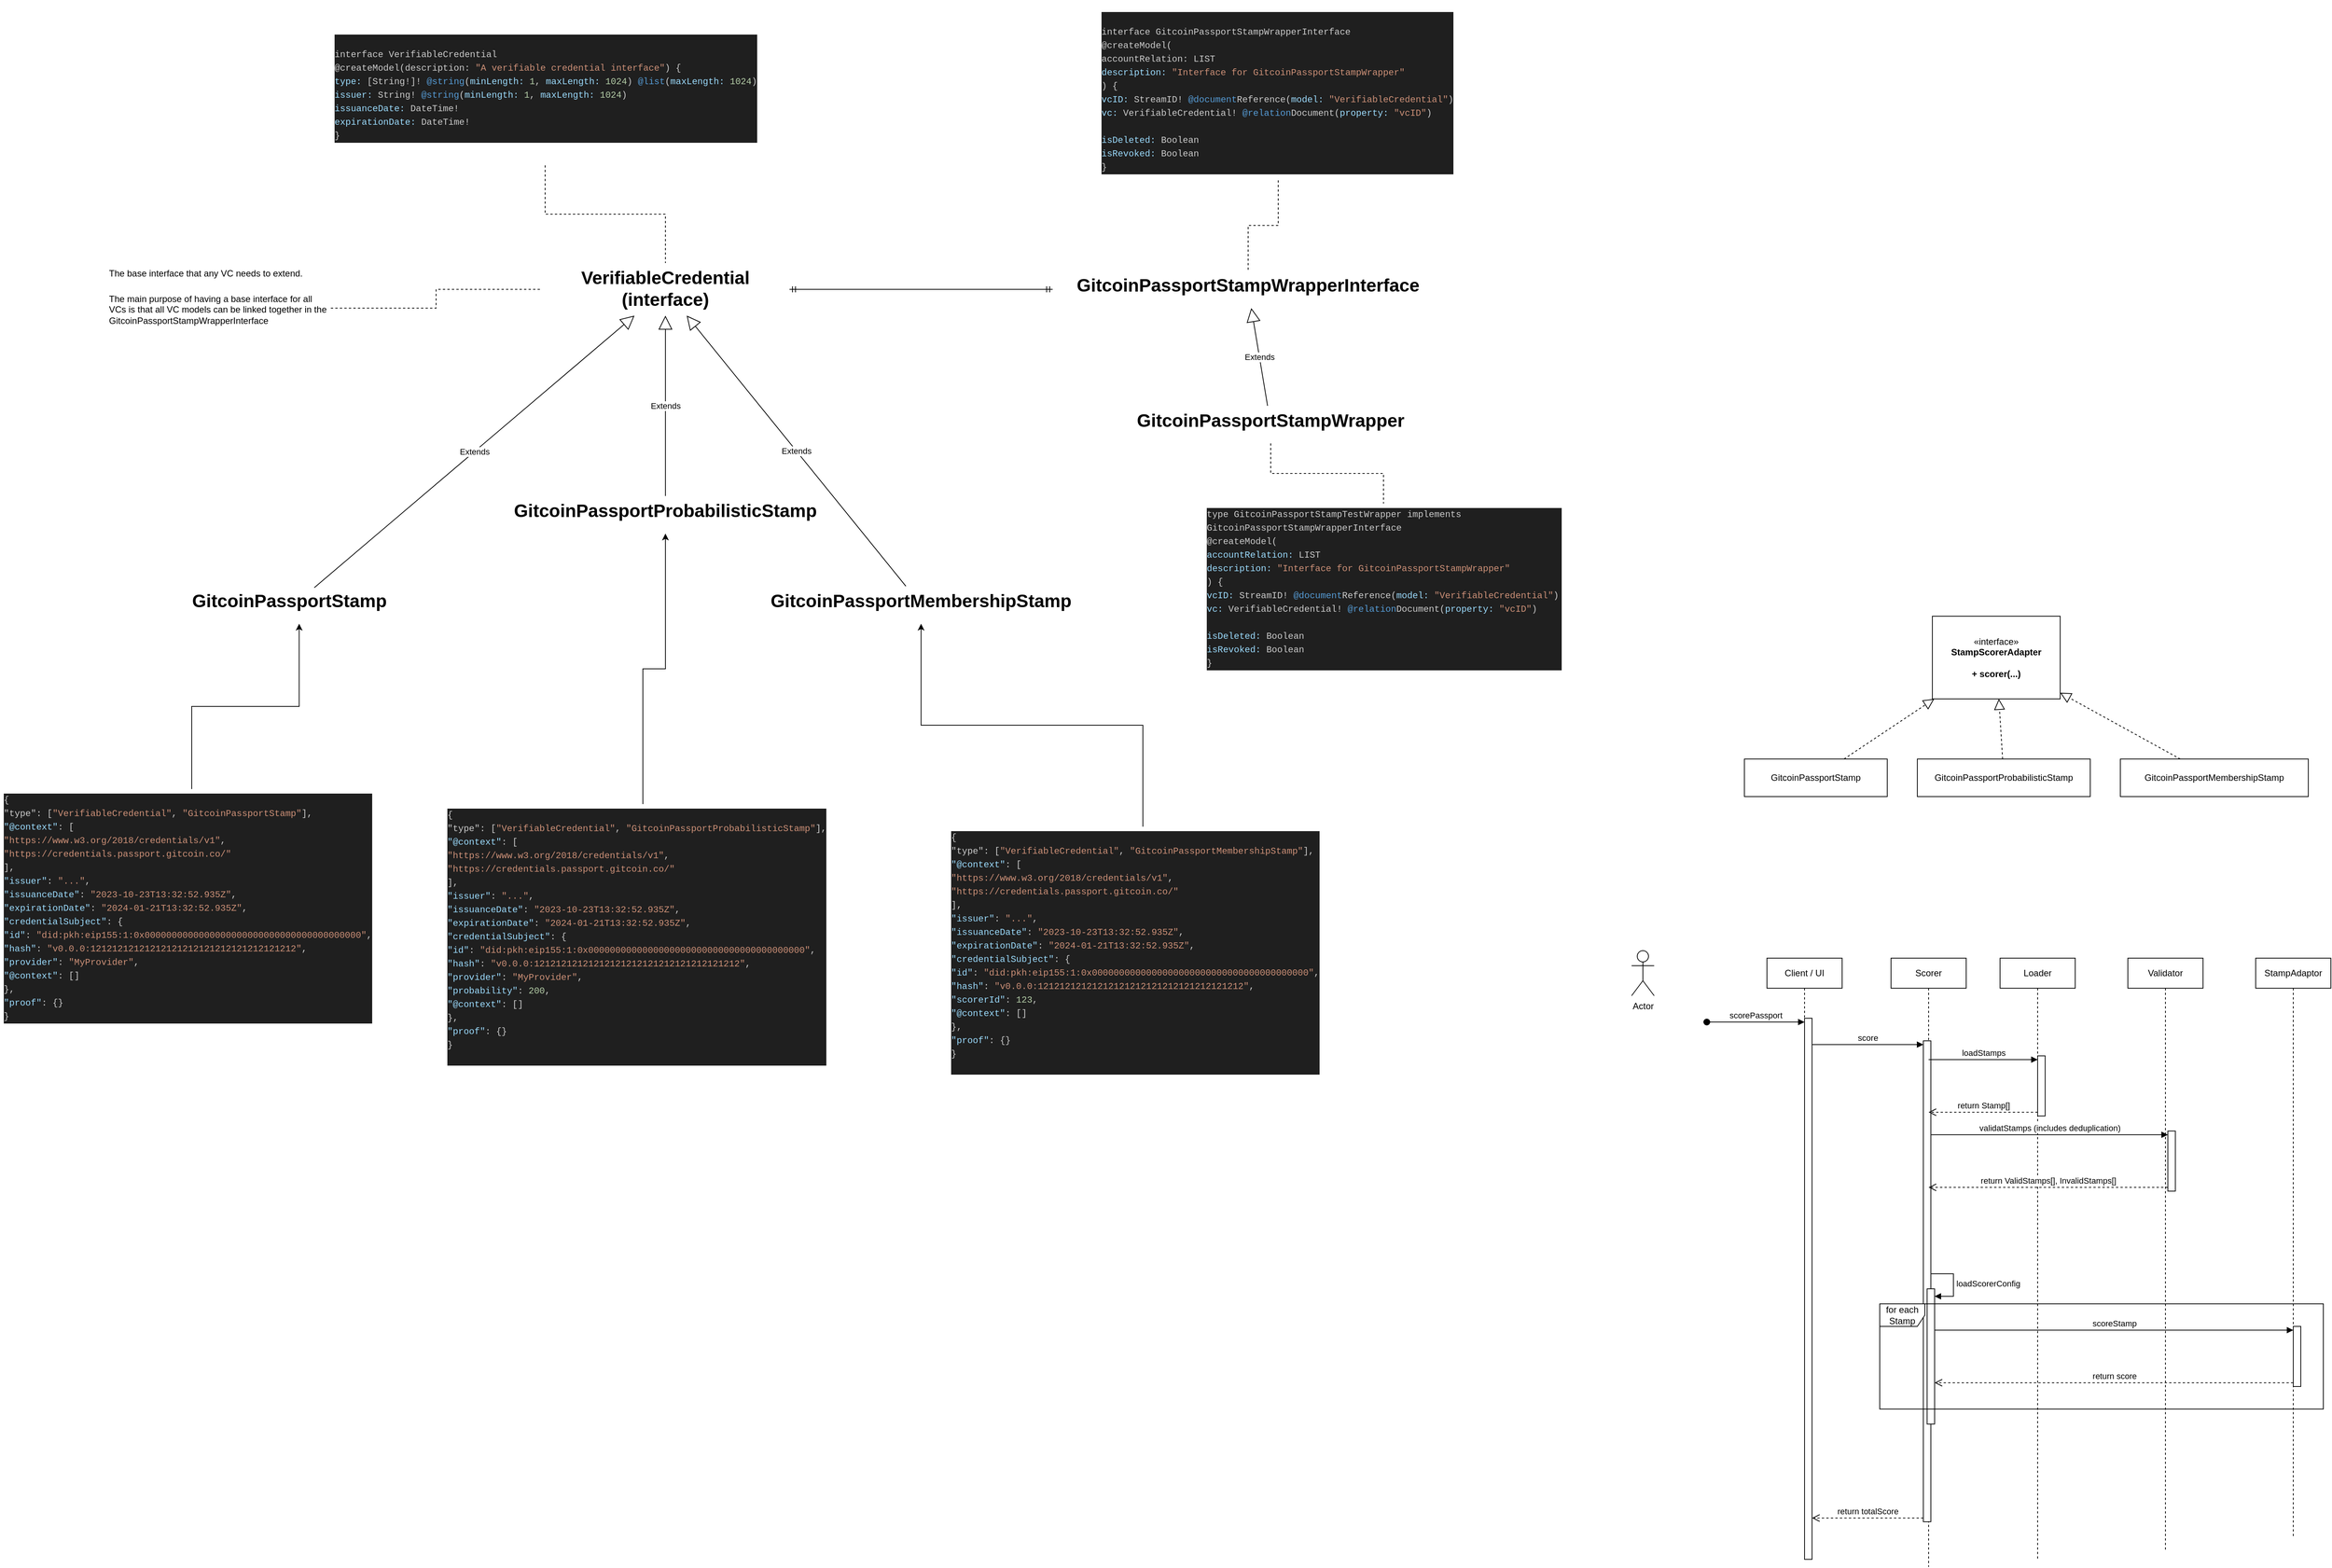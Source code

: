 <mxfile version="22.1.18" type="github">
  <diagram name="Page-1" id="BcgfTJ0X8TKIs5s7FbS6">
    <mxGraphModel dx="7544" dy="6815" grid="1" gridSize="10" guides="1" tooltips="1" connect="1" arrows="1" fold="1" page="1" pageScale="1" pageWidth="827" pageHeight="1169" math="0" shadow="0">
      <root>
        <mxCell id="0" />
        <mxCell id="1" parent="0" />
        <mxCell id="sczQXrT2d03yn4BrVYgI-1" value="&lt;h1&gt;VerifiableCredential&lt;br&gt;(interface)&lt;/h1&gt;" style="text;html=1;strokeColor=none;fillColor=none;spacing=5;spacingTop=-20;whiteSpace=wrap;overflow=hidden;rounded=0;align=center;" parent="1" vertex="1">
          <mxGeometry y="-1910" width="330" height="70" as="geometry" />
        </mxCell>
        <mxCell id="VoOq1-psez8wTUffjacl-1" value="&lt;h1&gt;GitcoinPassportStamp&lt;/h1&gt;" style="text;html=1;strokeColor=none;fillColor=none;spacing=5;spacingTop=-20;whiteSpace=wrap;overflow=hidden;rounded=0;align=center;" parent="1" vertex="1">
          <mxGeometry x="-500" y="-1480" width="330" height="50" as="geometry" />
        </mxCell>
        <mxCell id="VoOq1-psez8wTUffjacl-2" value="&lt;h1&gt;GitcoinPassportStampWrapperInterface&lt;/h1&gt;" style="text;html=1;strokeColor=none;fillColor=none;spacing=5;spacingTop=-20;whiteSpace=wrap;overflow=hidden;rounded=0;align=center;" parent="1" vertex="1">
          <mxGeometry x="680" y="-1900" width="520" height="50" as="geometry" />
        </mxCell>
        <mxCell id="VoOq1-psez8wTUffjacl-3" value="&lt;h1&gt;GitcoinPassportProbabilisticStamp&lt;/h1&gt;" style="text;html=1;strokeColor=none;fillColor=none;spacing=5;spacingTop=-20;whiteSpace=wrap;overflow=hidden;rounded=0;align=center;" parent="1" vertex="1">
          <mxGeometry x="-110" y="-1600" width="550" height="50" as="geometry" />
        </mxCell>
        <mxCell id="VoOq1-psez8wTUffjacl-5" value="&lt;h1&gt;GitcoinPassportMembershipStamp&lt;/h1&gt;" style="text;html=1;strokeColor=none;fillColor=none;spacing=5;spacingTop=-20;whiteSpace=wrap;overflow=hidden;rounded=0;align=center;" parent="1" vertex="1">
          <mxGeometry x="230" y="-1480" width="550" height="50" as="geometry" />
        </mxCell>
        <mxCell id="VoOq1-psez8wTUffjacl-14" value="&lt;h1&gt;&lt;div style=&quot;color: rgb(204, 204, 204); background-color: rgb(31, 31, 31); font-family: Menlo, Monaco, &amp;quot;Courier New&amp;quot;, monospace; font-weight: normal; font-size: 12px; line-height: 18px;&quot;&gt;&lt;div&gt;{&lt;/div&gt;&lt;div&gt;  &quot;type&quot;: [&lt;span style=&quot;color: #ce9178;&quot;&gt;&quot;VerifiableCredential&quot;&lt;/span&gt;, &lt;span style=&quot;color: #ce9178;&quot;&gt;&quot;GitcoinPassportStamp&quot;&lt;/span&gt;],&lt;/div&gt;&lt;div&gt;  &lt;span style=&quot;color: #9cdcfe;&quot;&gt;&quot;@context&quot;&lt;/span&gt;: [&lt;/div&gt;&lt;div&gt;    &lt;span style=&quot;color: #ce9178;&quot;&gt;&quot;https://www.w3.org/2018/credentials/v1&quot;&lt;/span&gt;,&lt;/div&gt;&lt;div&gt;    &lt;span style=&quot;color: #ce9178;&quot;&gt;&quot;https://credentials.passport.gitcoin.co/&quot;&lt;/span&gt;&lt;/div&gt;&lt;div&gt;  ],&lt;/div&gt;&lt;div&gt;  &lt;span style=&quot;color: #9cdcfe;&quot;&gt;&quot;issuer&quot;&lt;/span&gt;: &lt;span style=&quot;color: #ce9178;&quot;&gt;&quot;...&quot;&lt;/span&gt;,&lt;/div&gt;&lt;div&gt;  &lt;span style=&quot;color: #9cdcfe;&quot;&gt;&quot;issuanceDate&quot;&lt;/span&gt;: &lt;span style=&quot;color: #ce9178;&quot;&gt;&quot;2023-10-23T13:32:52.935Z&quot;&lt;/span&gt;,&lt;/div&gt;&lt;div&gt;  &lt;span style=&quot;color: #9cdcfe;&quot;&gt;&quot;expirationDate&quot;&lt;/span&gt;: &lt;span style=&quot;color: #ce9178;&quot;&gt;&quot;2024-01-21T13:32:52.935Z&quot;&lt;/span&gt;,&lt;/div&gt;&lt;div&gt;  &lt;span style=&quot;color: #9cdcfe;&quot;&gt;&quot;credentialSubject&quot;&lt;/span&gt;: {&lt;/div&gt;&lt;div&gt;    &lt;span style=&quot;color: #9cdcfe;&quot;&gt;&quot;id&quot;&lt;/span&gt;: &lt;span style=&quot;color: #ce9178;&quot;&gt;&quot;did:pkh:eip155:1:0x0000000000000000000000000000000000000000&quot;&lt;/span&gt;,&lt;/div&gt;&lt;div&gt;    &lt;span style=&quot;color: #9cdcfe;&quot;&gt;&quot;hash&quot;&lt;/span&gt;: &lt;span style=&quot;color: #ce9178;&quot;&gt;&quot;v0.0.0:12121212121212121212121212121212121212&quot;&lt;/span&gt;,&lt;/div&gt;&lt;div&gt;    &lt;span style=&quot;color: #9cdcfe;&quot;&gt;&quot;provider&quot;&lt;/span&gt;: &lt;span style=&quot;color: #ce9178;&quot;&gt;&quot;MyProvider&quot;&lt;/span&gt;,&lt;/div&gt;&lt;div&gt;    &lt;span style=&quot;color: #9cdcfe;&quot;&gt;&quot;@context&quot;&lt;/span&gt;: []&lt;/div&gt;&lt;div&gt;  },&lt;/div&gt;&lt;div&gt;  &lt;span style=&quot;color: #9cdcfe;&quot;&gt;&quot;proof&quot;&lt;/span&gt;: {}&lt;/div&gt;&lt;div&gt;}&lt;/div&gt;&lt;/div&gt;&lt;/h1&gt;" style="text;html=1;strokeColor=none;fillColor=none;spacing=5;spacingTop=-20;whiteSpace=wrap;overflow=hidden;rounded=0;" parent="1" vertex="1">
          <mxGeometry x="-720" y="-1210" width="510" height="335" as="geometry" />
        </mxCell>
        <mxCell id="VoOq1-psez8wTUffjacl-15" style="edgeStyle=orthogonalEdgeStyle;rounded=0;orthogonalLoop=1;jettySize=auto;html=1;entryX=0.539;entryY=1;entryDx=0;entryDy=0;entryPerimeter=0;" parent="1" source="VoOq1-psez8wTUffjacl-14" target="VoOq1-psez8wTUffjacl-1" edge="1">
          <mxGeometry relative="1" as="geometry" />
        </mxCell>
        <mxCell id="VoOq1-psez8wTUffjacl-17" style="edgeStyle=orthogonalEdgeStyle;rounded=0;orthogonalLoop=1;jettySize=auto;html=1;entryX=0.5;entryY=1;entryDx=0;entryDy=0;" parent="1" source="VoOq1-psez8wTUffjacl-16" target="VoOq1-psez8wTUffjacl-3" edge="1">
          <mxGeometry relative="1" as="geometry" />
        </mxCell>
        <mxCell id="VoOq1-psez8wTUffjacl-16" value="&lt;h1&gt;&lt;div style=&quot;color: rgb(204, 204, 204); background-color: rgb(31, 31, 31); font-family: Menlo, Monaco, &amp;quot;Courier New&amp;quot;, monospace; font-weight: normal; font-size: 12px; line-height: 18px;&quot;&gt;&lt;div&gt;{&lt;/div&gt;&lt;div&gt;  &quot;type&quot;: [&lt;span style=&quot;color: #ce9178;&quot;&gt;&quot;VerifiableCredential&quot;&lt;/span&gt;, &lt;span style=&quot;color: #ce9178;&quot;&gt;&quot;GitcoinPassportProbabilisticStamp&quot;&lt;/span&gt;],&lt;/div&gt;&lt;div&gt;  &lt;span style=&quot;color: #9cdcfe;&quot;&gt;&quot;@context&quot;&lt;/span&gt;: [&lt;/div&gt;&lt;div&gt;    &lt;span style=&quot;color: #ce9178;&quot;&gt;&quot;https://www.w3.org/2018/credentials/v1&quot;&lt;/span&gt;,&lt;/div&gt;&lt;div&gt;    &lt;span style=&quot;color: #ce9178;&quot;&gt;&quot;https://credentials.passport.gitcoin.co/&quot;&lt;/span&gt;&lt;/div&gt;&lt;div&gt;  ],&lt;/div&gt;&lt;div&gt;  &lt;span style=&quot;color: #9cdcfe;&quot;&gt;&quot;issuer&quot;&lt;/span&gt;: &lt;span style=&quot;color: #ce9178;&quot;&gt;&quot;...&quot;&lt;/span&gt;,&lt;/div&gt;&lt;div&gt;  &lt;span style=&quot;color: #9cdcfe;&quot;&gt;&quot;issuanceDate&quot;&lt;/span&gt;: &lt;span style=&quot;color: #ce9178;&quot;&gt;&quot;2023-10-23T13:32:52.935Z&quot;&lt;/span&gt;,&lt;/div&gt;&lt;div&gt;  &lt;span style=&quot;color: #9cdcfe;&quot;&gt;&quot;expirationDate&quot;&lt;/span&gt;: &lt;span style=&quot;color: #ce9178;&quot;&gt;&quot;2024-01-21T13:32:52.935Z&quot;&lt;/span&gt;,&lt;/div&gt;&lt;div&gt;  &lt;span style=&quot;color: #9cdcfe;&quot;&gt;&quot;credentialSubject&quot;&lt;/span&gt;: {&lt;/div&gt;&lt;div&gt;    &lt;span style=&quot;color: #9cdcfe;&quot;&gt;&quot;id&quot;&lt;/span&gt;: &lt;span style=&quot;color: #ce9178;&quot;&gt;&quot;did:pkh:eip155:1:0x0000000000000000000000000000000000000000&quot;&lt;/span&gt;,&lt;/div&gt;&lt;div&gt;    &lt;span style=&quot;color: #9cdcfe;&quot;&gt;&quot;hash&quot;&lt;/span&gt;: &lt;span style=&quot;color: #ce9178;&quot;&gt;&quot;v0.0.0:12121212121212121212121212121212121212&quot;&lt;/span&gt;,&lt;/div&gt;&lt;div&gt;    &lt;span style=&quot;color: #9cdcfe;&quot;&gt;&quot;provider&quot;&lt;/span&gt;: &lt;span style=&quot;color: #ce9178;&quot;&gt;&quot;MyProvider&quot;&lt;/span&gt;,&lt;/div&gt;&lt;div&gt;    &lt;span style=&quot;color: #9cdcfe;&quot;&gt;&quot;probability&quot;&lt;/span&gt;: &lt;span style=&quot;color: #b5cea8;&quot;&gt;200&lt;/span&gt;,&lt;/div&gt;&lt;div&gt;    &lt;span style=&quot;color: #9cdcfe;&quot;&gt;&quot;@context&quot;&lt;/span&gt;: []&lt;/div&gt;&lt;div&gt;  },&lt;/div&gt;&lt;div&gt;  &lt;span style=&quot;color: #9cdcfe;&quot;&gt;&quot;proof&quot;&lt;/span&gt;: {}&lt;/div&gt;&lt;div&gt;}&lt;/div&gt;&lt;br&gt;&lt;/div&gt;&lt;/h1&gt;" style="text;html=1;strokeColor=none;fillColor=none;spacing=5;spacingTop=-20;whiteSpace=wrap;overflow=hidden;rounded=0;" parent="1" vertex="1">
          <mxGeometry x="-130" y="-1190" width="530" height="370" as="geometry" />
        </mxCell>
        <mxCell id="VoOq1-psez8wTUffjacl-19" style="edgeStyle=orthogonalEdgeStyle;rounded=0;orthogonalLoop=1;jettySize=auto;html=1;" parent="1" source="VoOq1-psez8wTUffjacl-18" target="VoOq1-psez8wTUffjacl-5" edge="1">
          <mxGeometry relative="1" as="geometry" />
        </mxCell>
        <mxCell id="VoOq1-psez8wTUffjacl-18" value="&lt;h1&gt;&lt;div style=&quot;color: rgb(204, 204, 204); background-color: rgb(31, 31, 31); font-family: Menlo, Monaco, &amp;quot;Courier New&amp;quot;, monospace; font-weight: normal; font-size: 12px; line-height: 18px;&quot;&gt;&lt;div&gt;{&lt;/div&gt;&lt;div&gt;  &quot;type&quot;: [&lt;span style=&quot;color: #ce9178;&quot;&gt;&quot;VerifiableCredential&quot;&lt;/span&gt;, &lt;span style=&quot;color: #ce9178;&quot;&gt;&quot;GitcoinPassportMembershipStamp&quot;&lt;/span&gt;],&lt;/div&gt;&lt;div&gt;  &lt;span style=&quot;color: #9cdcfe;&quot;&gt;&quot;@context&quot;&lt;/span&gt;: [&lt;/div&gt;&lt;div&gt;    &lt;span style=&quot;color: #ce9178;&quot;&gt;&quot;https://www.w3.org/2018/credentials/v1&quot;&lt;/span&gt;,&lt;/div&gt;&lt;div&gt;    &lt;span style=&quot;color: #ce9178;&quot;&gt;&quot;https://credentials.passport.gitcoin.co/&quot;&lt;/span&gt;&lt;/div&gt;&lt;div&gt;  ],&lt;/div&gt;&lt;div&gt;  &lt;span style=&quot;color: #9cdcfe;&quot;&gt;&quot;issuer&quot;&lt;/span&gt;: &lt;span style=&quot;color: #ce9178;&quot;&gt;&quot;...&quot;&lt;/span&gt;,&lt;/div&gt;&lt;div&gt;  &lt;span style=&quot;color: #9cdcfe;&quot;&gt;&quot;issuanceDate&quot;&lt;/span&gt;: &lt;span style=&quot;color: #ce9178;&quot;&gt;&quot;2023-10-23T13:32:52.935Z&quot;&lt;/span&gt;,&lt;/div&gt;&lt;div&gt;  &lt;span style=&quot;color: #9cdcfe;&quot;&gt;&quot;expirationDate&quot;&lt;/span&gt;: &lt;span style=&quot;color: #ce9178;&quot;&gt;&quot;2024-01-21T13:32:52.935Z&quot;&lt;/span&gt;,&lt;/div&gt;&lt;div&gt;  &lt;span style=&quot;color: #9cdcfe;&quot;&gt;&quot;credentialSubject&quot;&lt;/span&gt;: {&lt;/div&gt;&lt;div&gt;    &lt;span style=&quot;color: #9cdcfe;&quot;&gt;&quot;id&quot;&lt;/span&gt;: &lt;span style=&quot;color: #ce9178;&quot;&gt;&quot;did:pkh:eip155:1:0x0000000000000000000000000000000000000000&quot;&lt;/span&gt;,&lt;/div&gt;&lt;div&gt;    &lt;span style=&quot;color: #9cdcfe;&quot;&gt;&quot;hash&quot;&lt;/span&gt;: &lt;span style=&quot;color: #ce9178;&quot;&gt;&quot;v0.0.0:12121212121212121212121212121212121212&quot;&lt;/span&gt;,&lt;/div&gt;&lt;div&gt;    &lt;span style=&quot;color: #9cdcfe;&quot;&gt;&quot;scorerId&quot;&lt;/span&gt;: &lt;span style=&quot;color: #b5cea8;&quot;&gt;123&lt;/span&gt;,&lt;/div&gt;&lt;div&gt;    &lt;span style=&quot;color: #9cdcfe;&quot;&gt;&quot;@context&quot;&lt;/span&gt;: []&lt;/div&gt;&lt;div&gt;  },&lt;/div&gt;&lt;div&gt;  &lt;span style=&quot;color: #9cdcfe;&quot;&gt;&quot;proof&quot;&lt;/span&gt;: {}&lt;/div&gt;&lt;div&gt;}&lt;/div&gt;&lt;br&gt;&lt;/div&gt;&lt;/h1&gt;" style="text;html=1;strokeColor=none;fillColor=none;spacing=5;spacingTop=-20;whiteSpace=wrap;overflow=hidden;rounded=0;" parent="1" vertex="1">
          <mxGeometry x="540" y="-1160" width="520" height="340" as="geometry" />
        </mxCell>
        <mxCell id="VoOq1-psez8wTUffjacl-21" style="edgeStyle=orthogonalEdgeStyle;rounded=0;orthogonalLoop=1;jettySize=auto;html=1;endArrow=none;endFill=0;dashed=1;" parent="1" source="VoOq1-psez8wTUffjacl-20" target="sczQXrT2d03yn4BrVYgI-1" edge="1">
          <mxGeometry relative="1" as="geometry" />
        </mxCell>
        <mxCell id="VoOq1-psez8wTUffjacl-20" value="&lt;h1&gt;&lt;span style=&quot;background-color: initial; font-size: 12px; font-weight: normal;&quot;&gt;The base interface that any VC needs to extend.&lt;/span&gt;&lt;br&gt;&lt;/h1&gt;&lt;div&gt;&lt;span style=&quot;background-color: initial; font-size: 12px; font-weight: normal;&quot;&gt;The main purpose of having a base interface for all VCs is that all VC models can be linked together in the GitcoinPassportStampWrapperInterface&lt;/span&gt;&lt;/div&gt;" style="text;html=1;strokeColor=none;fillColor=none;spacing=5;spacingTop=-20;whiteSpace=wrap;overflow=hidden;rounded=0;" parent="1" vertex="1">
          <mxGeometry x="-580" y="-1920" width="300" height="140" as="geometry" />
        </mxCell>
        <mxCell id="VoOq1-psez8wTUffjacl-23" style="edgeStyle=orthogonalEdgeStyle;rounded=0;orthogonalLoop=1;jettySize=auto;html=1;endArrow=none;endFill=0;dashed=1;" parent="1" source="VoOq1-psez8wTUffjacl-22" target="sczQXrT2d03yn4BrVYgI-1" edge="1">
          <mxGeometry relative="1" as="geometry" />
        </mxCell>
        <mxCell id="VoOq1-psez8wTUffjacl-22" value="&lt;h1&gt;&lt;div style=&quot;color: rgb(204, 204, 204); background-color: rgb(31, 31, 31); font-family: Menlo, Monaco, &amp;quot;Courier New&amp;quot;, monospace; font-weight: normal; font-size: 12px; line-height: 18px;&quot;&gt;&lt;br&gt;&lt;div&gt;interface VerifiableCredential&lt;/div&gt;&lt;div&gt;  @createModel(description: &lt;span style=&quot;color: #ce9178;&quot;&gt;&quot;A verifiable credential interface&quot;&lt;/span&gt;) {&lt;/div&gt;&lt;div&gt;  &lt;span style=&quot;color: #9cdcfe;&quot;&gt;type:&lt;/span&gt; [String!]! &lt;span style=&quot;color: #569cd6;&quot;&gt;@string&lt;/span&gt;(&lt;span style=&quot;color: #9cdcfe;&quot;&gt;minLength:&lt;/span&gt; &lt;span style=&quot;color: #b5cea8;&quot;&gt;1&lt;/span&gt;, &lt;span style=&quot;color: #9cdcfe;&quot;&gt;maxLength:&lt;/span&gt; &lt;span style=&quot;color: #b5cea8;&quot;&gt;1024&lt;/span&gt;) &lt;span style=&quot;color: #569cd6;&quot;&gt;@list&lt;/span&gt;(&lt;span style=&quot;color: #9cdcfe;&quot;&gt;maxLength:&lt;/span&gt; &lt;span style=&quot;color: #b5cea8;&quot;&gt;1024&lt;/span&gt;)&lt;/div&gt;&lt;div&gt;  &lt;span style=&quot;color: #9cdcfe;&quot;&gt;issuer:&lt;/span&gt; String! &lt;span style=&quot;color: #569cd6;&quot;&gt;@string&lt;/span&gt;(&lt;span style=&quot;color: #9cdcfe;&quot;&gt;minLength:&lt;/span&gt; &lt;span style=&quot;color: #b5cea8;&quot;&gt;1&lt;/span&gt;, &lt;span style=&quot;color: #9cdcfe;&quot;&gt;maxLength:&lt;/span&gt; &lt;span style=&quot;color: #b5cea8;&quot;&gt;1024&lt;/span&gt;)&lt;/div&gt;&lt;div&gt;  &lt;span style=&quot;color: #9cdcfe;&quot;&gt;issuanceDate:&lt;/span&gt; DateTime!&lt;/div&gt;&lt;div&gt;  &lt;span style=&quot;color: #9cdcfe;&quot;&gt;expirationDate:&lt;/span&gt; DateTime!&lt;/div&gt;&lt;div&gt;}&lt;/div&gt;&lt;/div&gt;&lt;/h1&gt;" style="text;html=1;strokeColor=none;fillColor=none;spacing=5;spacingTop=-20;whiteSpace=wrap;overflow=hidden;rounded=0;" parent="1" vertex="1">
          <mxGeometry x="-280" y="-2220" width="570" height="180" as="geometry" />
        </mxCell>
        <mxCell id="VoOq1-psez8wTUffjacl-24" value="" style="edgeStyle=entityRelationEdgeStyle;fontSize=12;html=1;endArrow=ERmandOne;startArrow=ERmandOne;rounded=0;" parent="1" source="sczQXrT2d03yn4BrVYgI-1" target="VoOq1-psez8wTUffjacl-2" edge="1">
          <mxGeometry width="100" height="100" relative="1" as="geometry">
            <mxPoint x="430" y="-1930" as="sourcePoint" />
            <mxPoint x="530" y="-2030" as="targetPoint" />
          </mxGeometry>
        </mxCell>
        <mxCell id="VoOq1-psez8wTUffjacl-25" value="Extends" style="endArrow=block;endSize=16;endFill=0;html=1;rounded=0;entryX=0.5;entryY=1;entryDx=0;entryDy=0;" parent="1" source="VoOq1-psez8wTUffjacl-3" target="sczQXrT2d03yn4BrVYgI-1" edge="1">
          <mxGeometry width="160" relative="1" as="geometry">
            <mxPoint x="-190" y="-1650" as="sourcePoint" />
            <mxPoint x="-30" y="-1650" as="targetPoint" />
          </mxGeometry>
        </mxCell>
        <mxCell id="VoOq1-psez8wTUffjacl-26" value="Extends" style="endArrow=block;endSize=16;endFill=0;html=1;rounded=0;" parent="1" source="VoOq1-psez8wTUffjacl-5" target="sczQXrT2d03yn4BrVYgI-1" edge="1">
          <mxGeometry width="160" relative="1" as="geometry">
            <mxPoint x="175" y="-1590" as="sourcePoint" />
            <mxPoint x="175" y="-1830" as="targetPoint" />
          </mxGeometry>
        </mxCell>
        <mxCell id="VoOq1-psez8wTUffjacl-27" value="Extends" style="endArrow=block;endSize=16;endFill=0;html=1;rounded=0;exitX=0.6;exitY=0.04;exitDx=0;exitDy=0;exitPerimeter=0;" parent="1" source="VoOq1-psez8wTUffjacl-1" target="sczQXrT2d03yn4BrVYgI-1" edge="1">
          <mxGeometry width="160" relative="1" as="geometry">
            <mxPoint x="495" y="-1470" as="sourcePoint" />
            <mxPoint x="203" y="-1830" as="targetPoint" />
          </mxGeometry>
        </mxCell>
        <mxCell id="VoOq1-psez8wTUffjacl-28" value="&lt;h1&gt;&lt;div style=&quot;color: rgb(204, 204, 204); background-color: rgb(31, 31, 31); font-family: Menlo, Monaco, &amp;quot;Courier New&amp;quot;, monospace; font-weight: normal; font-size: 12px; line-height: 18px;&quot;&gt;&lt;br&gt;&lt;div&gt;interface GitcoinPassportStampWrapperInterface&lt;/div&gt;&lt;div&gt;  @createModel(&lt;/div&gt;&lt;div&gt;    accountRelation: LIST&lt;/div&gt;&lt;div&gt;    &lt;span style=&quot;color: #9cdcfe;&quot;&gt;description:&lt;/span&gt; &lt;span style=&quot;color: #ce9178;&quot;&gt;&quot;Interface for GitcoinPassportStampWrapper&quot;&lt;/span&gt;&lt;/div&gt;&lt;div&gt;  ) {&lt;/div&gt;&lt;div&gt;  &lt;span style=&quot;color: #9cdcfe;&quot;&gt;vcID:&lt;/span&gt; StreamID! &lt;span style=&quot;color: #569cd6;&quot;&gt;@document&lt;/span&gt;Reference(&lt;span style=&quot;color: #9cdcfe;&quot;&gt;model:&lt;/span&gt; &lt;span style=&quot;color: #ce9178;&quot;&gt;&quot;VerifiableCredential&quot;&lt;/span&gt;)&lt;/div&gt;&lt;div&gt;  &lt;span style=&quot;color: #9cdcfe;&quot;&gt;vc:&lt;/span&gt; VerifiableCredential! &lt;span style=&quot;color: #569cd6;&quot;&gt;@relation&lt;/span&gt;Document(&lt;span style=&quot;color: #9cdcfe;&quot;&gt;property:&lt;/span&gt; &lt;span style=&quot;color: #ce9178;&quot;&gt;&quot;vcID&quot;&lt;/span&gt;)&lt;/div&gt;&lt;br&gt;&lt;div&gt;  &lt;span style=&quot;color: #9cdcfe;&quot;&gt;isDeleted:&lt;/span&gt; Boolean&lt;/div&gt;&lt;div&gt;  &lt;span style=&quot;color: #9cdcfe;&quot;&gt;isRevoked:&lt;/span&gt; Boolean&lt;/div&gt;&lt;div&gt;}&lt;/div&gt;&lt;/div&gt;&lt;/h1&gt;" style="text;html=1;strokeColor=none;fillColor=none;spacing=5;spacingTop=-20;whiteSpace=wrap;overflow=hidden;rounded=0;" parent="1" vertex="1">
          <mxGeometry x="740" y="-2250" width="480" height="230" as="geometry" />
        </mxCell>
        <mxCell id="VoOq1-psez8wTUffjacl-29" value="Extends" style="endArrow=block;endSize=16;endFill=0;html=1;rounded=0;" parent="1" source="VoOq1-psez8wTUffjacl-30" target="VoOq1-psez8wTUffjacl-2" edge="1">
          <mxGeometry width="160" relative="1" as="geometry">
            <mxPoint x="495" y="-1470" as="sourcePoint" />
            <mxPoint x="203" y="-1830" as="targetPoint" />
          </mxGeometry>
        </mxCell>
        <mxCell id="VoOq1-psez8wTUffjacl-30" value="&lt;h1&gt;GitcoinPassportStampWrapper&lt;/h1&gt;&lt;div&gt;&lt;br&gt;&lt;/div&gt;" style="text;html=1;strokeColor=none;fillColor=none;spacing=5;spacingTop=-20;whiteSpace=wrap;overflow=hidden;rounded=0;align=center;" parent="1" vertex="1">
          <mxGeometry x="710" y="-1720" width="520" height="50" as="geometry" />
        </mxCell>
        <mxCell id="VoOq1-psez8wTUffjacl-31" style="edgeStyle=orthogonalEdgeStyle;rounded=0;orthogonalLoop=1;jettySize=auto;html=1;endArrow=none;endFill=0;dashed=1;" parent="1" source="VoOq1-psez8wTUffjacl-28" target="VoOq1-psez8wTUffjacl-2" edge="1">
          <mxGeometry relative="1" as="geometry">
            <mxPoint x="1011" y="-1950" as="sourcePoint" />
            <mxPoint x="1171" y="-1820" as="targetPoint" />
          </mxGeometry>
        </mxCell>
        <mxCell id="VoOq1-psez8wTUffjacl-32" value="&lt;h1&gt;&lt;div style=&quot;color: rgb(204, 204, 204); background-color: rgb(31, 31, 31); font-family: Menlo, Monaco, &amp;quot;Courier New&amp;quot;, monospace; font-weight: normal; font-size: 12px; line-height: 18px;&quot;&gt;&lt;div style=&quot;line-height: 18px;&quot;&gt;&lt;div&gt;type GitcoinPassportStampTestWrapper implements GitcoinPassportStampWrapperInterface&lt;/div&gt;&lt;div&gt;  @createModel(&lt;/div&gt;&lt;div&gt;    &lt;span style=&quot;color: #9cdcfe;&quot;&gt;accountRelation:&lt;/span&gt; LIST&lt;/div&gt;&lt;div&gt;    &lt;span style=&quot;color: #9cdcfe;&quot;&gt;description:&lt;/span&gt; &lt;span style=&quot;color: #ce9178;&quot;&gt;&quot;Interface for GitcoinPassportStampWrapper&quot;&lt;/span&gt;&lt;/div&gt;&lt;div&gt;  ) {&lt;/div&gt;&lt;div&gt;  &lt;span style=&quot;color: #9cdcfe;&quot;&gt;vcID:&lt;/span&gt; StreamID! &lt;span style=&quot;color: #569cd6;&quot;&gt;@document&lt;/span&gt;Reference(&lt;span style=&quot;color: #9cdcfe;&quot;&gt;model:&lt;/span&gt; &lt;span style=&quot;color: #ce9178;&quot;&gt;&quot;VerifiableCredential&quot;&lt;/span&gt;)&lt;/div&gt;&lt;div&gt;  &lt;span style=&quot;color: #9cdcfe;&quot;&gt;vc:&lt;/span&gt; VerifiableCredential! &lt;span style=&quot;color: #569cd6;&quot;&gt;@relation&lt;/span&gt;Document(&lt;span style=&quot;color: #9cdcfe;&quot;&gt;property:&lt;/span&gt; &lt;span style=&quot;color: #ce9178;&quot;&gt;&quot;vcID&quot;&lt;/span&gt;)&lt;/div&gt;&lt;br&gt;&lt;div&gt;  &lt;span style=&quot;color: #9cdcfe;&quot;&gt;isDeleted:&lt;/span&gt; Boolean&lt;/div&gt;&lt;div&gt;  &lt;span style=&quot;color: #9cdcfe;&quot;&gt;isRevoked:&lt;/span&gt; Boolean&lt;/div&gt;&lt;div&gt;}&lt;/div&gt;&lt;/div&gt;&lt;/div&gt;&lt;/h1&gt;" style="text;html=1;strokeColor=none;fillColor=none;spacing=5;spacingTop=-20;whiteSpace=wrap;overflow=hidden;rounded=0;" parent="1" vertex="1">
          <mxGeometry x="880" y="-1590" width="480" height="230" as="geometry" />
        </mxCell>
        <mxCell id="VoOq1-psez8wTUffjacl-33" style="edgeStyle=orthogonalEdgeStyle;rounded=0;orthogonalLoop=1;jettySize=auto;html=1;endArrow=none;endFill=0;dashed=1;" parent="1" source="VoOq1-psez8wTUffjacl-30" target="VoOq1-psez8wTUffjacl-32" edge="1">
          <mxGeometry relative="1" as="geometry">
            <mxPoint x="990" y="-2010" as="sourcePoint" />
            <mxPoint x="950" y="-1890" as="targetPoint" />
          </mxGeometry>
        </mxCell>
        <mxCell id="VoOq1-psez8wTUffjacl-37" value="Actor" style="shape=umlActor;verticalLabelPosition=bottom;verticalAlign=top;html=1;" parent="1" vertex="1">
          <mxGeometry x="1450" y="-995" width="30" height="60" as="geometry" />
        </mxCell>
        <mxCell id="VoOq1-psez8wTUffjacl-38" value="Scorer" style="shape=umlLifeline;perimeter=lifelinePerimeter;whiteSpace=wrap;html=1;container=1;dropTarget=0;collapsible=0;recursiveResize=0;outlineConnect=0;portConstraint=eastwest;newEdgeStyle={&quot;curved&quot;:0,&quot;rounded&quot;:0};" parent="1" vertex="1">
          <mxGeometry x="1795" y="-985" width="100" height="810" as="geometry" />
        </mxCell>
        <mxCell id="VoOq1-psez8wTUffjacl-46" value="" style="html=1;points=[[0,0,0,0,5],[0,1,0,0,-5],[1,0,0,0,5],[1,1,0,0,-5]];perimeter=orthogonalPerimeter;outlineConnect=0;targetShapes=umlLifeline;portConstraint=eastwest;newEdgeStyle={&quot;curved&quot;:0,&quot;rounded&quot;:0};" parent="VoOq1-psez8wTUffjacl-38" vertex="1">
          <mxGeometry x="43" y="110" width="10" height="640" as="geometry" />
        </mxCell>
        <mxCell id="VoOq1-psez8wTUffjacl-58" value="" style="html=1;points=[[0,0,0,0,5],[0,1,0,0,-5],[1,0,0,0,5],[1,1,0,0,-5]];perimeter=orthogonalPerimeter;outlineConnect=0;targetShapes=umlLifeline;portConstraint=eastwest;newEdgeStyle={&quot;curved&quot;:0,&quot;rounded&quot;:0};" parent="VoOq1-psez8wTUffjacl-38" vertex="1">
          <mxGeometry x="48" y="440" width="10" height="180" as="geometry" />
        </mxCell>
        <mxCell id="VoOq1-psez8wTUffjacl-59" value="loadScorerConfig" style="html=1;align=left;spacingLeft=2;endArrow=block;rounded=0;edgeStyle=orthogonalEdgeStyle;curved=0;rounded=0;" parent="VoOq1-psez8wTUffjacl-38" target="VoOq1-psez8wTUffjacl-58" edge="1">
          <mxGeometry relative="1" as="geometry">
            <mxPoint x="53" y="420" as="sourcePoint" />
            <Array as="points">
              <mxPoint x="83" y="450" />
            </Array>
          </mxGeometry>
        </mxCell>
        <mxCell id="VoOq1-psez8wTUffjacl-39" value="Loader" style="shape=umlLifeline;perimeter=lifelinePerimeter;whiteSpace=wrap;html=1;container=1;dropTarget=0;collapsible=0;recursiveResize=0;outlineConnect=0;portConstraint=eastwest;newEdgeStyle={&quot;curved&quot;:0,&quot;rounded&quot;:0};" parent="1" vertex="1">
          <mxGeometry x="1940" y="-985" width="100" height="800" as="geometry" />
        </mxCell>
        <mxCell id="VoOq1-psez8wTUffjacl-51" value="" style="html=1;points=[[0,0,0,0,5],[0,1,0,0,-5],[1,0,0,0,5],[1,1,0,0,-5]];perimeter=orthogonalPerimeter;outlineConnect=0;targetShapes=umlLifeline;portConstraint=eastwest;newEdgeStyle={&quot;curved&quot;:0,&quot;rounded&quot;:0};" parent="VoOq1-psez8wTUffjacl-39" vertex="1">
          <mxGeometry x="50" y="130" width="10" height="80" as="geometry" />
        </mxCell>
        <mxCell id="VoOq1-psez8wTUffjacl-40" value="Validator" style="shape=umlLifeline;perimeter=lifelinePerimeter;whiteSpace=wrap;html=1;container=1;dropTarget=0;collapsible=0;recursiveResize=0;outlineConnect=0;portConstraint=eastwest;newEdgeStyle={&quot;curved&quot;:0,&quot;rounded&quot;:0};" parent="1" vertex="1">
          <mxGeometry x="2110" y="-985" width="100" height="790" as="geometry" />
        </mxCell>
        <mxCell id="VoOq1-psez8wTUffjacl-55" value="" style="html=1;points=[[0,0,0,0,5],[0,1,0,0,-5],[1,0,0,0,5],[1,1,0,0,-5]];perimeter=orthogonalPerimeter;outlineConnect=0;targetShapes=umlLifeline;portConstraint=eastwest;newEdgeStyle={&quot;curved&quot;:0,&quot;rounded&quot;:0};" parent="VoOq1-psez8wTUffjacl-40" vertex="1">
          <mxGeometry x="53.19" y="230" width="10" height="80" as="geometry" />
        </mxCell>
        <mxCell id="VoOq1-psez8wTUffjacl-56" value="validatStamps (includes deduplication)" style="html=1;verticalAlign=bottom;endArrow=block;curved=0;rounded=0;entryX=0;entryY=0;entryDx=0;entryDy=5;" parent="VoOq1-psez8wTUffjacl-40" target="VoOq1-psez8wTUffjacl-55" edge="1">
          <mxGeometry relative="1" as="geometry">
            <mxPoint x="-262.0" y="235" as="sourcePoint" />
          </mxGeometry>
        </mxCell>
        <mxCell id="VoOq1-psez8wTUffjacl-41" value="StampAdaptor" style="shape=umlLifeline;perimeter=lifelinePerimeter;whiteSpace=wrap;html=1;container=1;dropTarget=0;collapsible=0;recursiveResize=0;outlineConnect=0;portConstraint=eastwest;newEdgeStyle={&quot;curved&quot;:0,&quot;rounded&quot;:0};" parent="1" vertex="1">
          <mxGeometry x="2280" y="-985" width="100" height="770" as="geometry" />
        </mxCell>
        <mxCell id="VoOq1-psez8wTUffjacl-63" value="" style="html=1;points=[[0,0,0,0,5],[0,1,0,0,-5],[1,0,0,0,5],[1,1,0,0,-5]];perimeter=orthogonalPerimeter;outlineConnect=0;targetShapes=umlLifeline;portConstraint=eastwest;newEdgeStyle={&quot;curved&quot;:0,&quot;rounded&quot;:0};" parent="VoOq1-psez8wTUffjacl-41" vertex="1">
          <mxGeometry x="50" y="490" width="10" height="80" as="geometry" />
        </mxCell>
        <mxCell id="VoOq1-psez8wTUffjacl-42" value="Client / UI" style="shape=umlLifeline;perimeter=lifelinePerimeter;whiteSpace=wrap;html=1;container=1;dropTarget=0;collapsible=0;recursiveResize=0;outlineConnect=0;portConstraint=eastwest;newEdgeStyle={&quot;curved&quot;:0,&quot;rounded&quot;:0};" parent="1" vertex="1">
          <mxGeometry x="1630" y="-985" width="100" height="800" as="geometry" />
        </mxCell>
        <mxCell id="VoOq1-psez8wTUffjacl-43" value="" style="html=1;points=[[0,0,0,0,5],[0,1,0,0,-5],[1,0,0,0,5],[1,1,0,0,-5]];perimeter=orthogonalPerimeter;outlineConnect=0;targetShapes=umlLifeline;portConstraint=eastwest;newEdgeStyle={&quot;curved&quot;:0,&quot;rounded&quot;:0};" parent="VoOq1-psez8wTUffjacl-42" vertex="1">
          <mxGeometry x="50" y="80" width="10" height="720" as="geometry" />
        </mxCell>
        <mxCell id="VoOq1-psez8wTUffjacl-44" value="scorePassport" style="html=1;verticalAlign=bottom;startArrow=oval;endArrow=block;startSize=8;curved=0;rounded=0;entryX=0;entryY=0;entryDx=0;entryDy=5;" parent="VoOq1-psez8wTUffjacl-42" target="VoOq1-psez8wTUffjacl-43" edge="1">
          <mxGeometry relative="1" as="geometry">
            <mxPoint x="-80" y="85" as="sourcePoint" />
          </mxGeometry>
        </mxCell>
        <mxCell id="VoOq1-psez8wTUffjacl-47" value="score" style="html=1;verticalAlign=bottom;endArrow=block;curved=0;rounded=0;entryX=0;entryY=0;entryDx=0;entryDy=5;" parent="1" source="VoOq1-psez8wTUffjacl-43" target="VoOq1-psez8wTUffjacl-46" edge="1">
          <mxGeometry relative="1" as="geometry">
            <mxPoint x="1768" y="-879" as="sourcePoint" />
          </mxGeometry>
        </mxCell>
        <mxCell id="VoOq1-psez8wTUffjacl-48" value="return totalScore" style="html=1;verticalAlign=bottom;endArrow=open;dashed=1;endSize=8;curved=0;rounded=0;exitX=0;exitY=1;exitDx=0;exitDy=-5;" parent="1" source="VoOq1-psez8wTUffjacl-46" target="VoOq1-psez8wTUffjacl-43" edge="1">
          <mxGeometry relative="1" as="geometry">
            <mxPoint x="1768" y="-809" as="targetPoint" />
          </mxGeometry>
        </mxCell>
        <mxCell id="VoOq1-psez8wTUffjacl-52" value="loadStamps" style="html=1;verticalAlign=bottom;endArrow=block;curved=0;rounded=0;entryX=0;entryY=0;entryDx=0;entryDy=5;" parent="1" source="VoOq1-psez8wTUffjacl-38" target="VoOq1-psez8wTUffjacl-51" edge="1">
          <mxGeometry relative="1" as="geometry">
            <mxPoint x="1920" y="-850" as="sourcePoint" />
          </mxGeometry>
        </mxCell>
        <mxCell id="VoOq1-psez8wTUffjacl-53" value="return Stamp[]" style="html=1;verticalAlign=bottom;endArrow=open;dashed=1;endSize=8;curved=0;rounded=0;exitX=0;exitY=1;exitDx=0;exitDy=-5;" parent="1" source="VoOq1-psez8wTUffjacl-51" target="VoOq1-psez8wTUffjacl-38" edge="1">
          <mxGeometry relative="1" as="geometry">
            <mxPoint x="1920" y="-780" as="targetPoint" />
          </mxGeometry>
        </mxCell>
        <mxCell id="VoOq1-psez8wTUffjacl-57" value="return ValidStamps[], InvalidStamps[]" style="html=1;verticalAlign=bottom;endArrow=open;dashed=1;endSize=8;curved=0;rounded=0;exitX=0;exitY=1;exitDx=0;exitDy=-5;" parent="1" source="VoOq1-psez8wTUffjacl-55" target="VoOq1-psez8wTUffjacl-38" edge="1">
          <mxGeometry relative="1" as="geometry">
            <mxPoint x="2093.19" y="-670" as="targetPoint" />
          </mxGeometry>
        </mxCell>
        <mxCell id="VoOq1-psez8wTUffjacl-62" value="for each Stamp" style="shape=umlFrame;whiteSpace=wrap;html=1;pointerEvents=0;" parent="1" vertex="1">
          <mxGeometry x="1780" y="-525" width="590" height="140" as="geometry" />
        </mxCell>
        <mxCell id="VoOq1-psez8wTUffjacl-64" value="scoreStamp" style="html=1;verticalAlign=bottom;endArrow=block;curved=0;rounded=0;entryX=0;entryY=0;entryDx=0;entryDy=5;" parent="1" source="VoOq1-psez8wTUffjacl-58" target="VoOq1-psez8wTUffjacl-63" edge="1">
          <mxGeometry relative="1" as="geometry">
            <mxPoint x="2260" y="-490" as="sourcePoint" />
          </mxGeometry>
        </mxCell>
        <mxCell id="VoOq1-psez8wTUffjacl-65" value="return score" style="html=1;verticalAlign=bottom;endArrow=open;dashed=1;endSize=8;curved=0;rounded=0;exitX=0;exitY=1;exitDx=0;exitDy=-5;" parent="1" source="VoOq1-psez8wTUffjacl-63" target="VoOq1-psez8wTUffjacl-58" edge="1">
          <mxGeometry relative="1" as="geometry">
            <mxPoint x="2260" y="-420" as="targetPoint" />
          </mxGeometry>
        </mxCell>
        <mxCell id="VoOq1-psez8wTUffjacl-66" value="«interface»&lt;br&gt;&lt;b&gt;StampScorerAdapter&lt;br&gt;&lt;br&gt;+ scorer(...)&lt;br&gt;&lt;/b&gt;" style="html=1;whiteSpace=wrap;" parent="1" vertex="1">
          <mxGeometry x="1850" y="-1440" width="170" height="110" as="geometry" />
        </mxCell>
        <mxCell id="VoOq1-psez8wTUffjacl-70" value="GitcoinPassportStamp" style="html=1;whiteSpace=wrap;" parent="1" vertex="1">
          <mxGeometry x="1600" y="-1250" width="190" height="50" as="geometry" />
        </mxCell>
        <mxCell id="VoOq1-psez8wTUffjacl-71" value="GitcoinPassportProbabilisticStamp" style="html=1;whiteSpace=wrap;" parent="1" vertex="1">
          <mxGeometry x="1830" y="-1250" width="230" height="50" as="geometry" />
        </mxCell>
        <mxCell id="VoOq1-psez8wTUffjacl-72" value="GitcoinPassportMembershipStamp" style="html=1;whiteSpace=wrap;" parent="1" vertex="1">
          <mxGeometry x="2100" y="-1250" width="250" height="50" as="geometry" />
        </mxCell>
        <mxCell id="VoOq1-psez8wTUffjacl-73" value="" style="endArrow=block;dashed=1;endFill=0;endSize=12;html=1;rounded=0;" parent="1" source="VoOq1-psez8wTUffjacl-70" target="VoOq1-psez8wTUffjacl-66" edge="1">
          <mxGeometry width="160" relative="1" as="geometry">
            <mxPoint x="1800" y="-1110" as="sourcePoint" />
            <mxPoint x="1960" y="-1110" as="targetPoint" />
          </mxGeometry>
        </mxCell>
        <mxCell id="VoOq1-psez8wTUffjacl-74" value="" style="endArrow=block;dashed=1;endFill=0;endSize=12;html=1;rounded=0;" parent="1" source="VoOq1-psez8wTUffjacl-71" target="VoOq1-psez8wTUffjacl-66" edge="1">
          <mxGeometry width="160" relative="1" as="geometry">
            <mxPoint x="1743" y="-1240" as="sourcePoint" />
            <mxPoint x="1863" y="-1320" as="targetPoint" />
          </mxGeometry>
        </mxCell>
        <mxCell id="VoOq1-psez8wTUffjacl-75" value="" style="endArrow=block;dashed=1;endFill=0;endSize=12;html=1;rounded=0;" parent="1" source="VoOq1-psez8wTUffjacl-72" target="VoOq1-psez8wTUffjacl-66" edge="1">
          <mxGeometry width="160" relative="1" as="geometry">
            <mxPoint x="1753" y="-1230" as="sourcePoint" />
            <mxPoint x="1873" y="-1310" as="targetPoint" />
          </mxGeometry>
        </mxCell>
      </root>
    </mxGraphModel>
  </diagram>
</mxfile>
